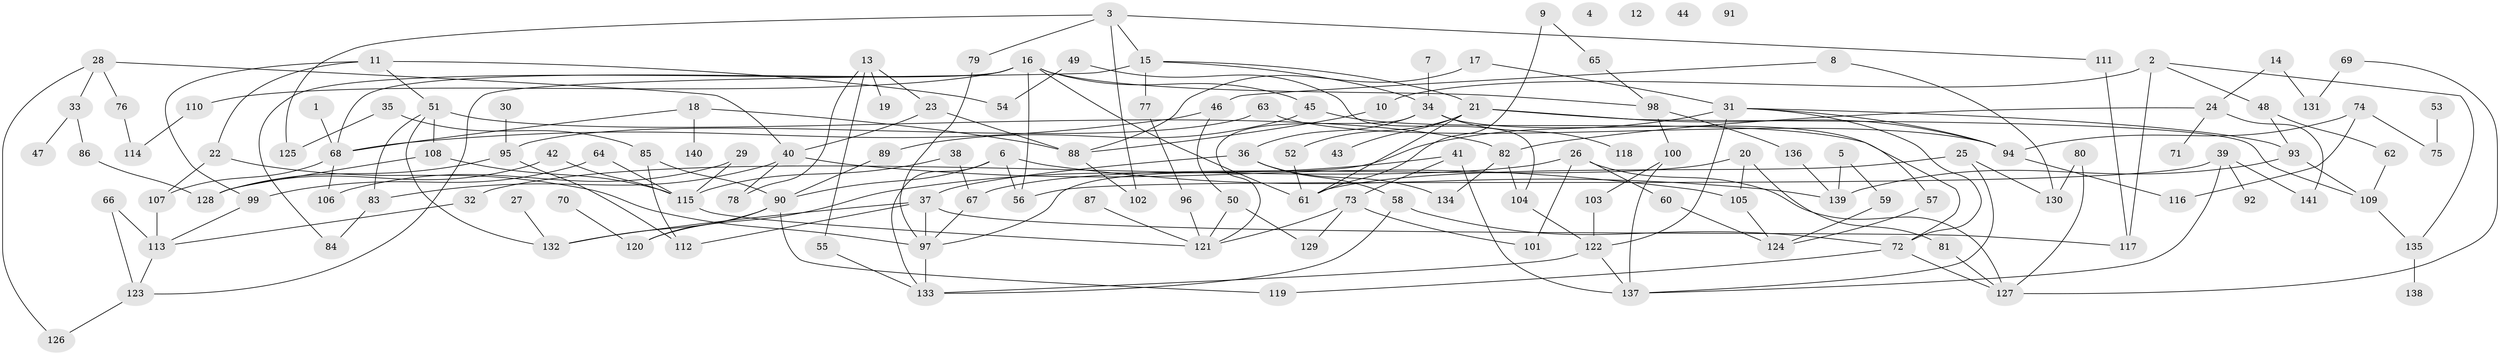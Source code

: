 // coarse degree distribution, {0: 0.047619047619047616, 2: 0.3333333333333333, 1: 0.17857142857142858, 5: 0.10714285714285714, 4: 0.07142857142857142, 3: 0.17857142857142858, 9: 0.023809523809523808, 7: 0.023809523809523808, 8: 0.011904761904761904, 6: 0.011904761904761904, 17: 0.011904761904761904}
// Generated by graph-tools (version 1.1) at 2025/44/03/04/25 21:44:03]
// undirected, 141 vertices, 203 edges
graph export_dot {
graph [start="1"]
  node [color=gray90,style=filled];
  1;
  2;
  3;
  4;
  5;
  6;
  7;
  8;
  9;
  10;
  11;
  12;
  13;
  14;
  15;
  16;
  17;
  18;
  19;
  20;
  21;
  22;
  23;
  24;
  25;
  26;
  27;
  28;
  29;
  30;
  31;
  32;
  33;
  34;
  35;
  36;
  37;
  38;
  39;
  40;
  41;
  42;
  43;
  44;
  45;
  46;
  47;
  48;
  49;
  50;
  51;
  52;
  53;
  54;
  55;
  56;
  57;
  58;
  59;
  60;
  61;
  62;
  63;
  64;
  65;
  66;
  67;
  68;
  69;
  70;
  71;
  72;
  73;
  74;
  75;
  76;
  77;
  78;
  79;
  80;
  81;
  82;
  83;
  84;
  85;
  86;
  87;
  88;
  89;
  90;
  91;
  92;
  93;
  94;
  95;
  96;
  97;
  98;
  99;
  100;
  101;
  102;
  103;
  104;
  105;
  106;
  107;
  108;
  109;
  110;
  111;
  112;
  113;
  114;
  115;
  116;
  117;
  118;
  119;
  120;
  121;
  122;
  123;
  124;
  125;
  126;
  127;
  128;
  129;
  130;
  131;
  132;
  133;
  134;
  135;
  136;
  137;
  138;
  139;
  140;
  141;
  1 -- 68;
  2 -- 10;
  2 -- 48;
  2 -- 117;
  2 -- 135;
  3 -- 15;
  3 -- 79;
  3 -- 102;
  3 -- 111;
  3 -- 125;
  5 -- 59;
  5 -- 139;
  6 -- 56;
  6 -- 90;
  6 -- 133;
  6 -- 139;
  7 -- 34;
  8 -- 46;
  8 -- 130;
  9 -- 61;
  9 -- 65;
  10 -- 88;
  11 -- 22;
  11 -- 51;
  11 -- 54;
  11 -- 99;
  13 -- 19;
  13 -- 23;
  13 -- 55;
  13 -- 78;
  14 -- 24;
  14 -- 131;
  15 -- 21;
  15 -- 34;
  15 -- 77;
  15 -- 123;
  16 -- 45;
  16 -- 56;
  16 -- 61;
  16 -- 68;
  16 -- 84;
  16 -- 98;
  16 -- 110;
  17 -- 31;
  17 -- 88;
  18 -- 68;
  18 -- 88;
  18 -- 140;
  20 -- 67;
  20 -- 81;
  20 -- 105;
  21 -- 43;
  21 -- 52;
  21 -- 61;
  21 -- 94;
  21 -- 109;
  22 -- 97;
  22 -- 107;
  23 -- 40;
  23 -- 88;
  24 -- 71;
  24 -- 82;
  24 -- 141;
  25 -- 61;
  25 -- 130;
  25 -- 137;
  26 -- 32;
  26 -- 60;
  26 -- 101;
  26 -- 127;
  27 -- 132;
  28 -- 33;
  28 -- 40;
  28 -- 76;
  28 -- 126;
  29 -- 106;
  29 -- 115;
  30 -- 95;
  31 -- 72;
  31 -- 93;
  31 -- 94;
  31 -- 97;
  31 -- 122;
  32 -- 113;
  33 -- 47;
  33 -- 86;
  34 -- 36;
  34 -- 57;
  34 -- 118;
  34 -- 121;
  35 -- 85;
  35 -- 125;
  36 -- 37;
  36 -- 58;
  36 -- 134;
  37 -- 97;
  37 -- 112;
  37 -- 117;
  37 -- 132;
  38 -- 67;
  38 -- 115;
  39 -- 56;
  39 -- 92;
  39 -- 137;
  39 -- 141;
  40 -- 78;
  40 -- 83;
  40 -- 105;
  41 -- 73;
  41 -- 120;
  41 -- 137;
  42 -- 115;
  42 -- 128;
  45 -- 72;
  45 -- 89;
  46 -- 50;
  46 -- 68;
  48 -- 62;
  48 -- 93;
  49 -- 54;
  49 -- 104;
  50 -- 121;
  50 -- 129;
  51 -- 82;
  51 -- 83;
  51 -- 108;
  51 -- 132;
  52 -- 61;
  53 -- 75;
  55 -- 133;
  57 -- 124;
  58 -- 72;
  58 -- 133;
  59 -- 124;
  60 -- 124;
  62 -- 109;
  63 -- 94;
  63 -- 95;
  64 -- 99;
  64 -- 115;
  65 -- 98;
  66 -- 113;
  66 -- 123;
  67 -- 97;
  68 -- 106;
  68 -- 107;
  69 -- 127;
  69 -- 131;
  70 -- 120;
  72 -- 119;
  72 -- 127;
  73 -- 101;
  73 -- 121;
  73 -- 129;
  74 -- 75;
  74 -- 94;
  74 -- 116;
  76 -- 114;
  77 -- 96;
  79 -- 97;
  80 -- 127;
  80 -- 130;
  81 -- 127;
  82 -- 104;
  82 -- 134;
  83 -- 84;
  85 -- 90;
  85 -- 112;
  86 -- 128;
  87 -- 121;
  88 -- 102;
  89 -- 90;
  90 -- 119;
  90 -- 120;
  90 -- 132;
  93 -- 109;
  93 -- 139;
  94 -- 116;
  95 -- 112;
  95 -- 128;
  96 -- 121;
  97 -- 133;
  98 -- 100;
  98 -- 136;
  99 -- 113;
  100 -- 103;
  100 -- 137;
  103 -- 122;
  104 -- 122;
  105 -- 124;
  107 -- 113;
  108 -- 115;
  108 -- 128;
  109 -- 135;
  110 -- 114;
  111 -- 117;
  113 -- 123;
  115 -- 121;
  122 -- 133;
  122 -- 137;
  123 -- 126;
  135 -- 138;
  136 -- 139;
}
